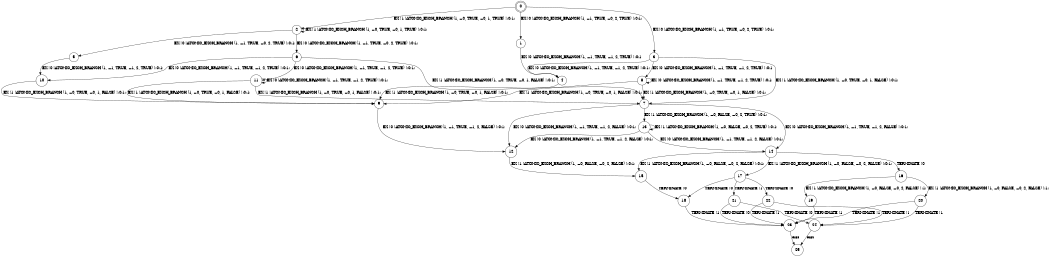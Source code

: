digraph BCG {
size = "7, 10.5";
center = TRUE;
node [shape = circle];
0 [peripheries = 2];
0 -> 1 [label = "EX !0 !ATOMIC_EXCH_BRANCH (1, +1, TRUE, +0, 2, TRUE) !:0:1:"];
0 -> 2 [label = "EX !1 !ATOMIC_EXCH_BRANCH (1, +0, TRUE, +0, 1, TRUE) !:0:1:"];
0 -> 3 [label = "EX !0 !ATOMIC_EXCH_BRANCH (1, +1, TRUE, +0, 2, TRUE) !:0:1:"];
1 -> 4 [label = "EX !0 !ATOMIC_EXCH_BRANCH (1, +1, TRUE, +1, 2, TRUE) !:0:1:"];
2 -> 5 [label = "EX !0 !ATOMIC_EXCH_BRANCH (1, +1, TRUE, +0, 2, TRUE) !:0:1:"];
2 -> 6 [label = "EX !0 !ATOMIC_EXCH_BRANCH (1, +1, TRUE, +0, 2, TRUE) !:0:1:"];
2 -> 2 [label = "EX !1 !ATOMIC_EXCH_BRANCH (1, +0, TRUE, +0, 1, TRUE) !:0:1:"];
3 -> 4 [label = "EX !0 !ATOMIC_EXCH_BRANCH (1, +1, TRUE, +1, 2, TRUE) !:0:1:"];
3 -> 7 [label = "EX !1 !ATOMIC_EXCH_BRANCH (1, +0, TRUE, +0, 1, FALSE) !:0:1:"];
3 -> 8 [label = "EX !0 !ATOMIC_EXCH_BRANCH (1, +1, TRUE, +1, 2, TRUE) !:0:1:"];
4 -> 9 [label = "EX !1 !ATOMIC_EXCH_BRANCH (1, +0, TRUE, +0, 1, FALSE) !:0:1:"];
5 -> 10 [label = "EX !0 !ATOMIC_EXCH_BRANCH (1, +1, TRUE, +1, 2, TRUE) !:0:1:"];
6 -> 10 [label = "EX !0 !ATOMIC_EXCH_BRANCH (1, +1, TRUE, +1, 2, TRUE) !:0:1:"];
6 -> 7 [label = "EX !1 !ATOMIC_EXCH_BRANCH (1, +0, TRUE, +0, 1, FALSE) !:0:1:"];
6 -> 11 [label = "EX !0 !ATOMIC_EXCH_BRANCH (1, +1, TRUE, +1, 2, TRUE) !:0:1:"];
7 -> 12 [label = "EX !0 !ATOMIC_EXCH_BRANCH (1, +1, TRUE, +1, 2, FALSE) !:0:1:"];
7 -> 13 [label = "EX !1 !ATOMIC_EXCH_BRANCH (1, +0, FALSE, +0, 2, TRUE) !:0:1:"];
7 -> 14 [label = "EX !0 !ATOMIC_EXCH_BRANCH (1, +1, TRUE, +1, 2, FALSE) !:0:1:"];
8 -> 9 [label = "EX !1 !ATOMIC_EXCH_BRANCH (1, +0, TRUE, +0, 1, FALSE) !:0:1:"];
8 -> 7 [label = "EX !1 !ATOMIC_EXCH_BRANCH (1, +0, TRUE, +0, 1, FALSE) !:0:1:"];
8 -> 8 [label = "EX !0 !ATOMIC_EXCH_BRANCH (1, +1, TRUE, +1, 2, TRUE) !:0:1:"];
9 -> 12 [label = "EX !0 !ATOMIC_EXCH_BRANCH (1, +1, TRUE, +1, 2, FALSE) !:0:1:"];
10 -> 9 [label = "EX !1 !ATOMIC_EXCH_BRANCH (1, +0, TRUE, +0, 1, FALSE) !:0:1:"];
11 -> 9 [label = "EX !1 !ATOMIC_EXCH_BRANCH (1, +0, TRUE, +0, 1, FALSE) !:0:1:"];
11 -> 7 [label = "EX !1 !ATOMIC_EXCH_BRANCH (1, +0, TRUE, +0, 1, FALSE) !:0:1:"];
11 -> 11 [label = "EX !0 !ATOMIC_EXCH_BRANCH (1, +1, TRUE, +1, 2, TRUE) !:0:1:"];
12 -> 15 [label = "EX !1 !ATOMIC_EXCH_BRANCH (1, +0, FALSE, +0, 2, FALSE) !:0:1:"];
13 -> 12 [label = "EX !0 !ATOMIC_EXCH_BRANCH (1, +1, TRUE, +1, 2, FALSE) !:0:1:"];
13 -> 13 [label = "EX !1 !ATOMIC_EXCH_BRANCH (1, +0, FALSE, +0, 2, TRUE) !:0:1:"];
13 -> 14 [label = "EX !0 !ATOMIC_EXCH_BRANCH (1, +1, TRUE, +1, 2, FALSE) !:0:1:"];
14 -> 15 [label = "EX !1 !ATOMIC_EXCH_BRANCH (1, +0, FALSE, +0, 2, FALSE) !:0:1:"];
14 -> 16 [label = "TERMINATE !0"];
14 -> 17 [label = "EX !1 !ATOMIC_EXCH_BRANCH (1, +0, FALSE, +0, 2, FALSE) !:0:1:"];
15 -> 18 [label = "TERMINATE !0"];
16 -> 19 [label = "EX !1 !ATOMIC_EXCH_BRANCH (1, +0, FALSE, +0, 2, FALSE) !:1:"];
16 -> 20 [label = "EX !1 !ATOMIC_EXCH_BRANCH (1, +0, FALSE, +0, 2, FALSE) !:1:"];
17 -> 18 [label = "TERMINATE !0"];
17 -> 21 [label = "TERMINATE !1"];
17 -> 22 [label = "TERMINATE !0"];
18 -> 23 [label = "TERMINATE !1"];
19 -> 23 [label = "TERMINATE !1"];
20 -> 23 [label = "TERMINATE !1"];
20 -> 24 [label = "TERMINATE !1"];
21 -> 23 [label = "TERMINATE !0"];
21 -> 24 [label = "TERMINATE !0"];
22 -> 23 [label = "TERMINATE !1"];
22 -> 24 [label = "TERMINATE !1"];
23 -> 25 [label = "exit"];
24 -> 25 [label = "exit"];
}
